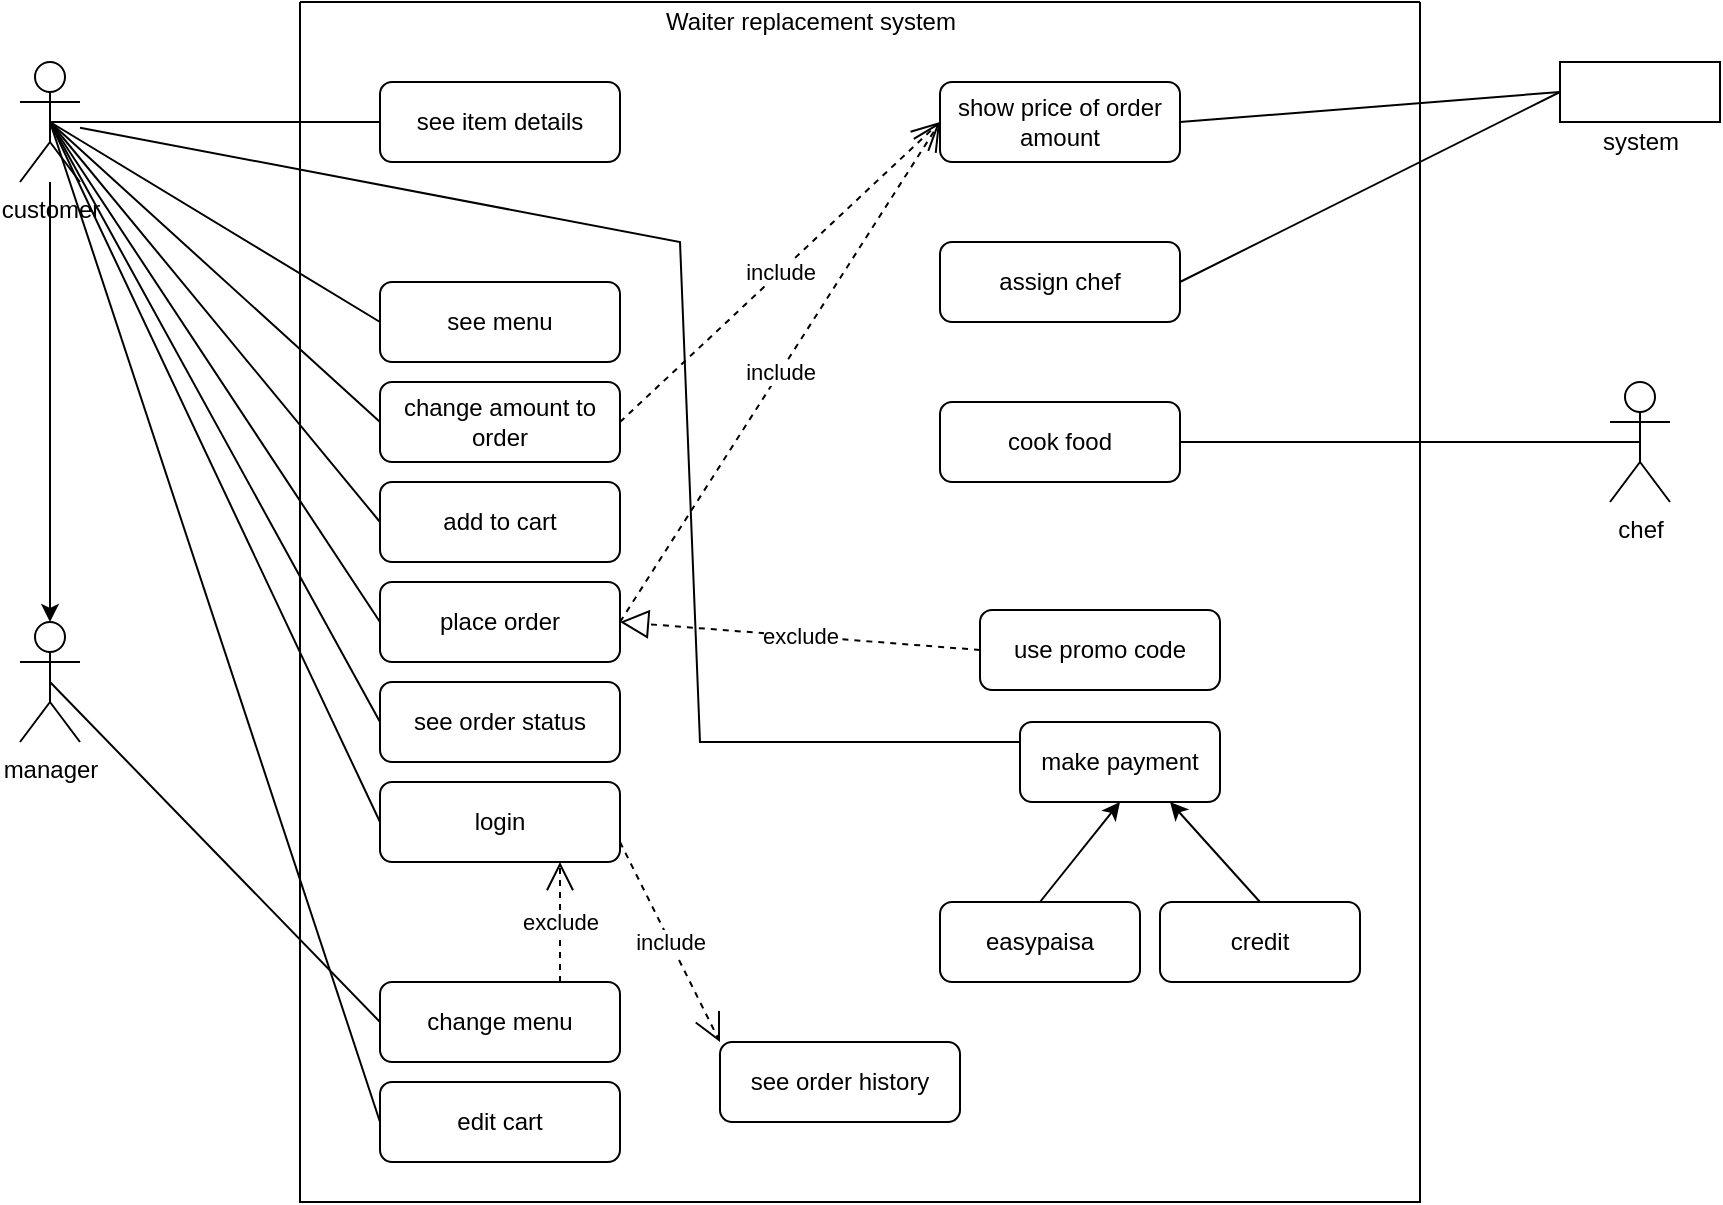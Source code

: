 <mxfile version="18.1.2" type="device"><diagram id="u1cmZpcx8Uo-tyuU4PBP" name="Page-1"><mxGraphModel dx="1102" dy="525" grid="1" gridSize="10" guides="1" tooltips="1" connect="1" arrows="1" fold="1" page="1" pageScale="1" pageWidth="1169" pageHeight="827" math="0" shadow="0"><root><mxCell id="0"/><mxCell id="1" parent="0"/><mxCell id="mMnaJRArMrD_RZmTlcTO-4" value="" style="swimlane;startSize=0;" parent="1" vertex="1"><mxGeometry x="290" y="90" width="560" height="600" as="geometry"/></mxCell><mxCell id="mMnaJRArMrD_RZmTlcTO-12" value="see item details" style="rounded=1;whiteSpace=wrap;html=1;" parent="mMnaJRArMrD_RZmTlcTO-4" vertex="1"><mxGeometry x="40" y="40" width="120" height="40" as="geometry"/></mxCell><mxCell id="mMnaJRArMrD_RZmTlcTO-14" value="see menu" style="rounded=1;whiteSpace=wrap;html=1;" parent="mMnaJRArMrD_RZmTlcTO-4" vertex="1"><mxGeometry x="40" y="140" width="120" height="40" as="geometry"/></mxCell><mxCell id="mMnaJRArMrD_RZmTlcTO-13" value="change amount to order" style="rounded=1;whiteSpace=wrap;html=1;" parent="mMnaJRArMrD_RZmTlcTO-4" vertex="1"><mxGeometry x="40" y="190" width="120" height="40" as="geometry"/></mxCell><mxCell id="mMnaJRArMrD_RZmTlcTO-15" value="add to cart" style="rounded=1;whiteSpace=wrap;html=1;" parent="mMnaJRArMrD_RZmTlcTO-4" vertex="1"><mxGeometry x="40" y="240" width="120" height="40" as="geometry"/></mxCell><mxCell id="mMnaJRArMrD_RZmTlcTO-16" value="show price of order amount" style="rounded=1;whiteSpace=wrap;html=1;" parent="mMnaJRArMrD_RZmTlcTO-4" vertex="1"><mxGeometry x="320" y="40" width="120" height="40" as="geometry"/></mxCell><mxCell id="mMnaJRArMrD_RZmTlcTO-17" value="assign chef" style="rounded=1;whiteSpace=wrap;html=1;" parent="mMnaJRArMrD_RZmTlcTO-4" vertex="1"><mxGeometry x="320" y="120" width="120" height="40" as="geometry"/></mxCell><mxCell id="mMnaJRArMrD_RZmTlcTO-18" value="cook food" style="rounded=1;whiteSpace=wrap;html=1;" parent="mMnaJRArMrD_RZmTlcTO-4" vertex="1"><mxGeometry x="320" y="200" width="120" height="40" as="geometry"/></mxCell><mxCell id="mMnaJRArMrD_RZmTlcTO-19" value="place order" style="rounded=1;whiteSpace=wrap;html=1;" parent="mMnaJRArMrD_RZmTlcTO-4" vertex="1"><mxGeometry x="40" y="290" width="120" height="40" as="geometry"/></mxCell><mxCell id="mMnaJRArMrD_RZmTlcTO-20" value="login" style="rounded=1;whiteSpace=wrap;html=1;" parent="mMnaJRArMrD_RZmTlcTO-4" vertex="1"><mxGeometry x="40" y="390" width="120" height="40" as="geometry"/></mxCell><mxCell id="mMnaJRArMrD_RZmTlcTO-21" value="change menu" style="rounded=1;whiteSpace=wrap;html=1;" parent="mMnaJRArMrD_RZmTlcTO-4" vertex="1"><mxGeometry x="40" y="490" width="120" height="40" as="geometry"/></mxCell><mxCell id="mMnaJRArMrD_RZmTlcTO-22" value="use promo code" style="rounded=1;whiteSpace=wrap;html=1;" parent="mMnaJRArMrD_RZmTlcTO-4" vertex="1"><mxGeometry x="340" y="304" width="120" height="40" as="geometry"/></mxCell><mxCell id="mMnaJRArMrD_RZmTlcTO-24" value="see order history" style="rounded=1;whiteSpace=wrap;html=1;" parent="mMnaJRArMrD_RZmTlcTO-4" vertex="1"><mxGeometry x="210" y="520" width="120" height="40" as="geometry"/></mxCell><mxCell id="mMnaJRArMrD_RZmTlcTO-35" value="exclude" style="endArrow=open;endSize=12;dashed=1;html=1;rounded=0;entryX=0.75;entryY=1;entryDx=0;entryDy=0;exitX=0.75;exitY=0;exitDx=0;exitDy=0;" parent="mMnaJRArMrD_RZmTlcTO-4" source="mMnaJRArMrD_RZmTlcTO-21" target="mMnaJRArMrD_RZmTlcTO-20" edge="1"><mxGeometry width="160" relative="1" as="geometry"><mxPoint x="255" y="470" as="sourcePoint"/><mxPoint x="415" y="470" as="targetPoint"/></mxGeometry></mxCell><mxCell id="mMnaJRArMrD_RZmTlcTO-36" value="include" style="endArrow=open;endSize=12;dashed=1;html=1;rounded=0;entryX=0;entryY=0;entryDx=0;entryDy=0;exitX=1;exitY=0.75;exitDx=0;exitDy=0;" parent="mMnaJRArMrD_RZmTlcTO-4" source="mMnaJRArMrD_RZmTlcTO-20" target="mMnaJRArMrD_RZmTlcTO-24" edge="1"><mxGeometry width="160" relative="1" as="geometry"><mxPoint x="140" y="500" as="sourcePoint"/><mxPoint x="140" y="440" as="targetPoint"/></mxGeometry></mxCell><mxCell id="mMnaJRArMrD_RZmTlcTO-37" value="include" style="endArrow=open;endSize=12;dashed=1;html=1;rounded=0;entryX=0;entryY=0.5;entryDx=0;entryDy=0;exitX=1;exitY=0.5;exitDx=0;exitDy=0;" parent="mMnaJRArMrD_RZmTlcTO-4" source="mMnaJRArMrD_RZmTlcTO-13" target="mMnaJRArMrD_RZmTlcTO-16" edge="1"><mxGeometry width="160" relative="1" as="geometry"><mxPoint x="140" y="500" as="sourcePoint"/><mxPoint x="140" y="440" as="targetPoint"/></mxGeometry></mxCell><mxCell id="mMnaJRArMrD_RZmTlcTO-38" value="include" style="endArrow=open;endSize=12;dashed=1;html=1;rounded=0;exitX=1;exitY=0.5;exitDx=0;exitDy=0;" parent="mMnaJRArMrD_RZmTlcTO-4" source="mMnaJRArMrD_RZmTlcTO-19" edge="1"><mxGeometry width="160" relative="1" as="geometry"><mxPoint x="170" y="220" as="sourcePoint"/><mxPoint x="320" y="60" as="targetPoint"/></mxGeometry></mxCell><mxCell id="mMnaJRArMrD_RZmTlcTO-43" value="Waiter replacement system" style="text;html=1;align=center;verticalAlign=middle;resizable=0;points=[];autosize=1;strokeColor=none;fillColor=none;" parent="mMnaJRArMrD_RZmTlcTO-4" vertex="1"><mxGeometry x="170" width="170" height="20" as="geometry"/></mxCell><mxCell id="mMnaJRArMrD_RZmTlcTO-44" value="see order status" style="rounded=1;whiteSpace=wrap;html=1;" parent="mMnaJRArMrD_RZmTlcTO-4" vertex="1"><mxGeometry x="40" y="340" width="120" height="40" as="geometry"/></mxCell><mxCell id="VCQIfLrnlSf97x6SmR_Y-2" value="exclude" style="endArrow=block;dashed=1;endFill=0;endSize=12;html=1;rounded=0;entryX=1;entryY=0.5;entryDx=0;entryDy=0;exitX=0;exitY=0.5;exitDx=0;exitDy=0;" edge="1" parent="mMnaJRArMrD_RZmTlcTO-4" source="mMnaJRArMrD_RZmTlcTO-22" target="mMnaJRArMrD_RZmTlcTO-19"><mxGeometry width="160" relative="1" as="geometry"><mxPoint x="150" y="260" as="sourcePoint"/><mxPoint x="310" y="260" as="targetPoint"/></mxGeometry></mxCell><mxCell id="VCQIfLrnlSf97x6SmR_Y-3" value="make payment" style="rounded=1;whiteSpace=wrap;html=1;" vertex="1" parent="mMnaJRArMrD_RZmTlcTO-4"><mxGeometry x="360" y="360" width="100" height="40" as="geometry"/></mxCell><mxCell id="VCQIfLrnlSf97x6SmR_Y-4" value="easypaisa" style="rounded=1;whiteSpace=wrap;html=1;" vertex="1" parent="mMnaJRArMrD_RZmTlcTO-4"><mxGeometry x="320" y="450" width="100" height="40" as="geometry"/></mxCell><mxCell id="VCQIfLrnlSf97x6SmR_Y-5" value="credit" style="rounded=1;whiteSpace=wrap;html=1;" vertex="1" parent="mMnaJRArMrD_RZmTlcTO-4"><mxGeometry x="430" y="450" width="100" height="40" as="geometry"/></mxCell><mxCell id="VCQIfLrnlSf97x6SmR_Y-6" value="" style="endArrow=classic;html=1;rounded=0;entryX=0.5;entryY=1;entryDx=0;entryDy=0;exitX=0.5;exitY=0;exitDx=0;exitDy=0;" edge="1" parent="mMnaJRArMrD_RZmTlcTO-4" source="VCQIfLrnlSf97x6SmR_Y-4" target="VCQIfLrnlSf97x6SmR_Y-3"><mxGeometry width="50" height="50" relative="1" as="geometry"><mxPoint x="370" y="470" as="sourcePoint"/><mxPoint x="420" y="420" as="targetPoint"/></mxGeometry></mxCell><mxCell id="VCQIfLrnlSf97x6SmR_Y-7" value="" style="endArrow=classic;html=1;rounded=0;entryX=0.75;entryY=1;entryDx=0;entryDy=0;exitX=0.5;exitY=0;exitDx=0;exitDy=0;" edge="1" parent="mMnaJRArMrD_RZmTlcTO-4" source="VCQIfLrnlSf97x6SmR_Y-5" target="VCQIfLrnlSf97x6SmR_Y-3"><mxGeometry width="50" height="50" relative="1" as="geometry"><mxPoint x="490" y="400" as="sourcePoint"/><mxPoint x="540" y="350" as="targetPoint"/></mxGeometry></mxCell><mxCell id="VCQIfLrnlSf97x6SmR_Y-9" value="edit cart" style="rounded=1;whiteSpace=wrap;html=1;" vertex="1" parent="mMnaJRArMrD_RZmTlcTO-4"><mxGeometry x="40" y="540" width="120" height="40" as="geometry"/></mxCell><mxCell id="mMnaJRArMrD_RZmTlcTO-10" value="" style="edgeStyle=orthogonalEdgeStyle;rounded=0;orthogonalLoop=1;jettySize=auto;html=1;entryX=0.5;entryY=0;entryDx=0;entryDy=0;entryPerimeter=0;" parent="1" source="mMnaJRArMrD_RZmTlcTO-5" target="mMnaJRArMrD_RZmTlcTO-8" edge="1"><mxGeometry relative="1" as="geometry"><mxPoint x="165" y="260" as="targetPoint"/></mxGeometry></mxCell><mxCell id="mMnaJRArMrD_RZmTlcTO-5" value="customer" style="shape=umlActor;verticalLabelPosition=bottom;verticalAlign=top;html=1;outlineConnect=0;" parent="1" vertex="1"><mxGeometry x="150" y="120" width="30" height="60" as="geometry"/></mxCell><mxCell id="mMnaJRArMrD_RZmTlcTO-6" value="" style="rounded=0;whiteSpace=wrap;html=1;" parent="1" vertex="1"><mxGeometry x="920" y="120" width="80" height="30" as="geometry"/></mxCell><mxCell id="mMnaJRArMrD_RZmTlcTO-7" value="system" style="text;html=1;align=center;verticalAlign=middle;resizable=0;points=[];autosize=1;strokeColor=none;fillColor=none;" parent="1" vertex="1"><mxGeometry x="930" y="150" width="60" height="20" as="geometry"/></mxCell><mxCell id="mMnaJRArMrD_RZmTlcTO-8" value="manager" style="shape=umlActor;verticalLabelPosition=bottom;verticalAlign=top;html=1;outlineConnect=0;" parent="1" vertex="1"><mxGeometry x="150" y="400" width="30" height="60" as="geometry"/></mxCell><mxCell id="mMnaJRArMrD_RZmTlcTO-11" value="chef" style="shape=umlActor;verticalLabelPosition=bottom;verticalAlign=top;html=1;outlineConnect=0;" parent="1" vertex="1"><mxGeometry x="945" y="280" width="30" height="60" as="geometry"/></mxCell><mxCell id="mMnaJRArMrD_RZmTlcTO-25" value="" style="endArrow=none;html=1;rounded=0;entryX=0.5;entryY=0.5;entryDx=0;entryDy=0;entryPerimeter=0;exitX=0;exitY=0.5;exitDx=0;exitDy=0;" parent="1" source="mMnaJRArMrD_RZmTlcTO-12" target="mMnaJRArMrD_RZmTlcTO-5" edge="1"><mxGeometry width="50" height="50" relative="1" as="geometry"><mxPoint x="230" y="300" as="sourcePoint"/><mxPoint x="280" y="250" as="targetPoint"/></mxGeometry></mxCell><mxCell id="mMnaJRArMrD_RZmTlcTO-27" value="" style="endArrow=none;html=1;rounded=0;entryX=0.5;entryY=0.5;entryDx=0;entryDy=0;entryPerimeter=0;exitX=0;exitY=0.5;exitDx=0;exitDy=0;" parent="1" source="mMnaJRArMrD_RZmTlcTO-14" target="mMnaJRArMrD_RZmTlcTO-5" edge="1"><mxGeometry width="50" height="50" relative="1" as="geometry"><mxPoint x="355" y="220" as="sourcePoint"/><mxPoint x="175" y="160" as="targetPoint"/></mxGeometry></mxCell><mxCell id="mMnaJRArMrD_RZmTlcTO-28" value="" style="endArrow=none;html=1;rounded=0;entryX=0.5;entryY=0.5;entryDx=0;entryDy=0;entryPerimeter=0;exitX=0;exitY=0.5;exitDx=0;exitDy=0;" parent="1" source="mMnaJRArMrD_RZmTlcTO-13" target="mMnaJRArMrD_RZmTlcTO-5" edge="1"><mxGeometry width="50" height="50" relative="1" as="geometry"><mxPoint x="355" y="270" as="sourcePoint"/><mxPoint x="175" y="160" as="targetPoint"/></mxGeometry></mxCell><mxCell id="mMnaJRArMrD_RZmTlcTO-29" value="" style="endArrow=none;html=1;rounded=0;entryX=0.5;entryY=0.5;entryDx=0;entryDy=0;entryPerimeter=0;exitX=0;exitY=0.5;exitDx=0;exitDy=0;" parent="1" source="mMnaJRArMrD_RZmTlcTO-15" target="mMnaJRArMrD_RZmTlcTO-5" edge="1"><mxGeometry width="50" height="50" relative="1" as="geometry"><mxPoint x="260" y="370" as="sourcePoint"/><mxPoint x="175" y="160" as="targetPoint"/></mxGeometry></mxCell><mxCell id="mMnaJRArMrD_RZmTlcTO-30" value="" style="endArrow=none;html=1;rounded=0;entryX=0.5;entryY=0.5;entryDx=0;entryDy=0;entryPerimeter=0;exitX=0;exitY=0.5;exitDx=0;exitDy=0;" parent="1" source="mMnaJRArMrD_RZmTlcTO-19" target="mMnaJRArMrD_RZmTlcTO-5" edge="1"><mxGeometry width="50" height="50" relative="1" as="geometry"><mxPoint x="355" y="420" as="sourcePoint"/><mxPoint x="175" y="160" as="targetPoint"/></mxGeometry></mxCell><mxCell id="mMnaJRArMrD_RZmTlcTO-31" value="" style="endArrow=none;html=1;rounded=0;entryX=0.5;entryY=0.5;entryDx=0;entryDy=0;entryPerimeter=0;exitX=0;exitY=0.5;exitDx=0;exitDy=0;" parent="1" source="mMnaJRArMrD_RZmTlcTO-20" target="mMnaJRArMrD_RZmTlcTO-5" edge="1"><mxGeometry width="50" height="50" relative="1" as="geometry"><mxPoint x="355" y="470" as="sourcePoint"/><mxPoint x="175" y="160" as="targetPoint"/></mxGeometry></mxCell><mxCell id="mMnaJRArMrD_RZmTlcTO-32" value="" style="endArrow=none;html=1;rounded=0;exitX=0.5;exitY=0.5;exitDx=0;exitDy=0;exitPerimeter=0;entryX=0;entryY=0.5;entryDx=0;entryDy=0;" parent="1" source="mMnaJRArMrD_RZmTlcTO-8" target="mMnaJRArMrD_RZmTlcTO-21" edge="1"><mxGeometry width="50" height="50" relative="1" as="geometry"><mxPoint x="220" y="520" as="sourcePoint"/><mxPoint x="270" y="470" as="targetPoint"/></mxGeometry></mxCell><mxCell id="mMnaJRArMrD_RZmTlcTO-39" value="" style="endArrow=none;html=1;rounded=0;exitX=1;exitY=0.5;exitDx=0;exitDy=0;entryX=0;entryY=0.5;entryDx=0;entryDy=0;" parent="1" source="mMnaJRArMrD_RZmTlcTO-16" target="mMnaJRArMrD_RZmTlcTO-6" edge="1"><mxGeometry width="50" height="50" relative="1" as="geometry"><mxPoint x="840" y="210" as="sourcePoint"/><mxPoint x="890" y="160" as="targetPoint"/></mxGeometry></mxCell><mxCell id="mMnaJRArMrD_RZmTlcTO-41" value="" style="endArrow=none;html=1;rounded=0;exitX=1;exitY=0.5;exitDx=0;exitDy=0;entryX=0;entryY=0.5;entryDx=0;entryDy=0;" parent="1" source="mMnaJRArMrD_RZmTlcTO-17" target="mMnaJRArMrD_RZmTlcTO-6" edge="1"><mxGeometry width="50" height="50" relative="1" as="geometry"><mxPoint x="740" y="160" as="sourcePoint"/><mxPoint x="930" y="145" as="targetPoint"/></mxGeometry></mxCell><mxCell id="mMnaJRArMrD_RZmTlcTO-42" value="" style="endArrow=none;html=1;rounded=0;exitX=1;exitY=0.5;exitDx=0;exitDy=0;entryX=0.5;entryY=0.5;entryDx=0;entryDy=0;entryPerimeter=0;" parent="1" source="mMnaJRArMrD_RZmTlcTO-18" target="mMnaJRArMrD_RZmTlcTO-11" edge="1"><mxGeometry width="50" height="50" relative="1" as="geometry"><mxPoint x="740" y="240" as="sourcePoint"/><mxPoint x="930" y="145" as="targetPoint"/></mxGeometry></mxCell><mxCell id="mMnaJRArMrD_RZmTlcTO-45" value="" style="endArrow=none;html=1;rounded=0;entryX=0.5;entryY=0.5;entryDx=0;entryDy=0;entryPerimeter=0;exitX=0;exitY=0.5;exitDx=0;exitDy=0;" parent="1" source="mMnaJRArMrD_RZmTlcTO-44" target="mMnaJRArMrD_RZmTlcTO-5" edge="1"><mxGeometry width="50" height="50" relative="1" as="geometry"><mxPoint x="180" y="440" as="sourcePoint"/><mxPoint x="230" y="390" as="targetPoint"/></mxGeometry></mxCell><mxCell id="VCQIfLrnlSf97x6SmR_Y-8" value="" style="endArrow=none;html=1;rounded=0;entryX=0;entryY=0.25;entryDx=0;entryDy=0;" edge="1" parent="1" source="mMnaJRArMrD_RZmTlcTO-5" target="VCQIfLrnlSf97x6SmR_Y-3"><mxGeometry width="50" height="50" relative="1" as="geometry"><mxPoint x="530" y="510" as="sourcePoint"/><mxPoint x="580" y="460" as="targetPoint"/><Array as="points"><mxPoint x="480" y="210"/><mxPoint x="490" y="460"/></Array></mxGeometry></mxCell><mxCell id="VCQIfLrnlSf97x6SmR_Y-10" value="" style="endArrow=none;html=1;rounded=0;entryX=0;entryY=0.5;entryDx=0;entryDy=0;exitX=0.5;exitY=0.5;exitDx=0;exitDy=0;exitPerimeter=0;" edge="1" parent="1" source="mMnaJRArMrD_RZmTlcTO-5" target="VCQIfLrnlSf97x6SmR_Y-9"><mxGeometry width="50" height="50" relative="1" as="geometry"><mxPoint x="120" y="620" as="sourcePoint"/><mxPoint x="170" y="570" as="targetPoint"/></mxGeometry></mxCell></root></mxGraphModel></diagram></mxfile>